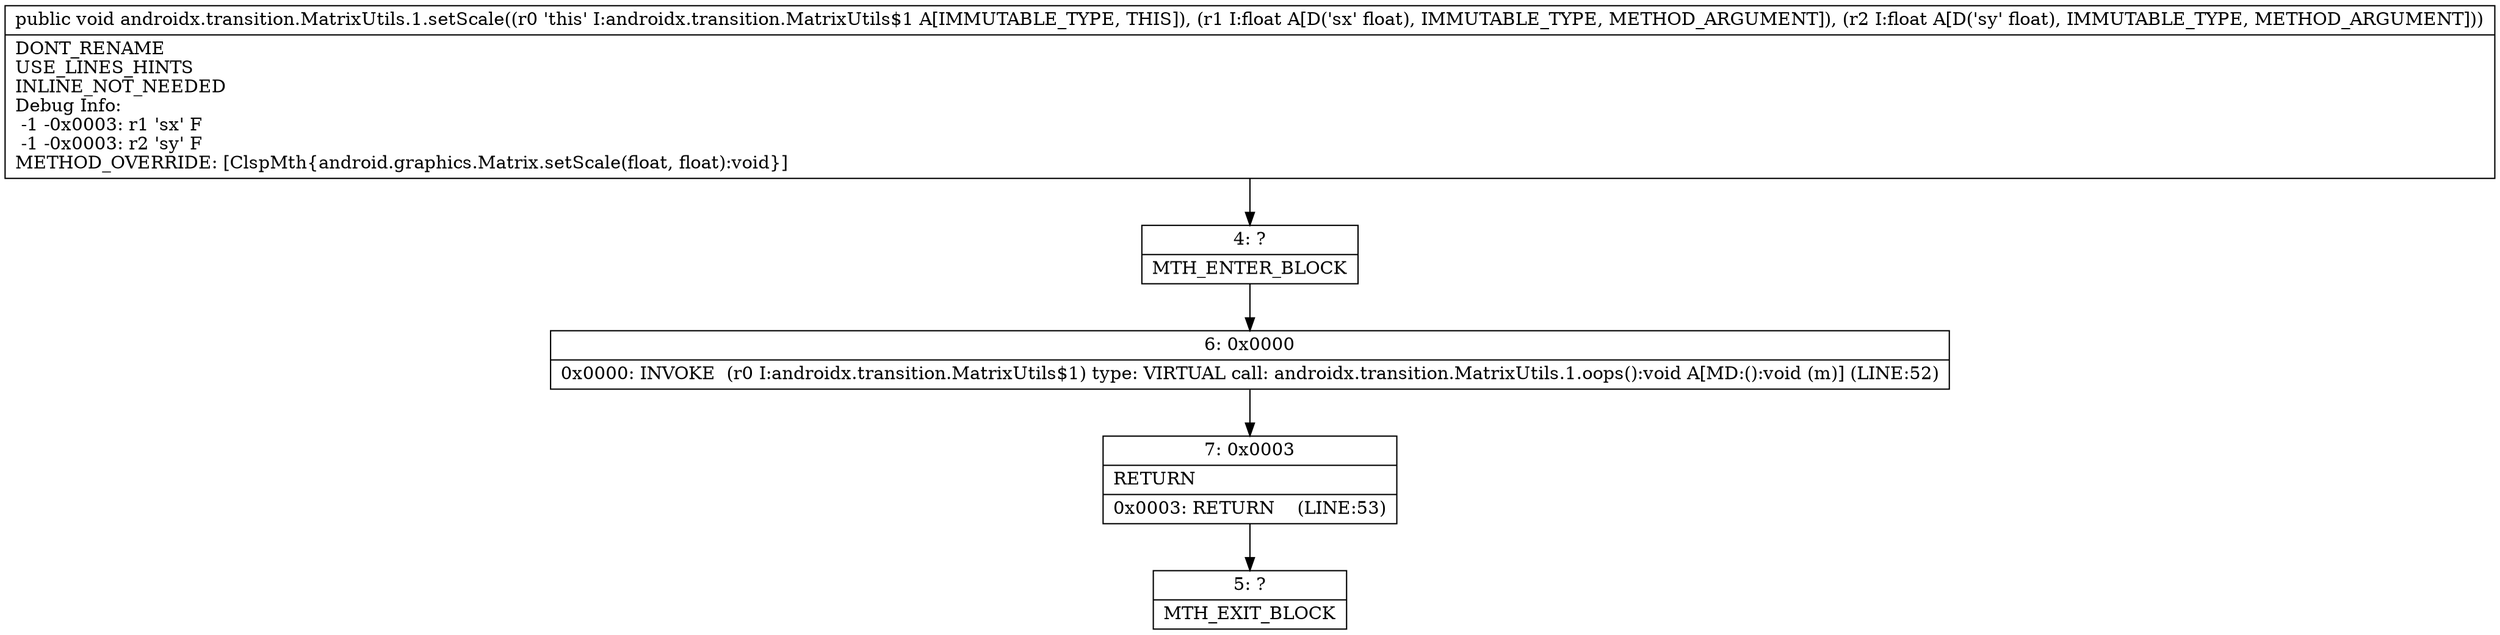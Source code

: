 digraph "CFG forandroidx.transition.MatrixUtils.1.setScale(FF)V" {
Node_4 [shape=record,label="{4\:\ ?|MTH_ENTER_BLOCK\l}"];
Node_6 [shape=record,label="{6\:\ 0x0000|0x0000: INVOKE  (r0 I:androidx.transition.MatrixUtils$1) type: VIRTUAL call: androidx.transition.MatrixUtils.1.oops():void A[MD:():void (m)] (LINE:52)\l}"];
Node_7 [shape=record,label="{7\:\ 0x0003|RETURN\l|0x0003: RETURN    (LINE:53)\l}"];
Node_5 [shape=record,label="{5\:\ ?|MTH_EXIT_BLOCK\l}"];
MethodNode[shape=record,label="{public void androidx.transition.MatrixUtils.1.setScale((r0 'this' I:androidx.transition.MatrixUtils$1 A[IMMUTABLE_TYPE, THIS]), (r1 I:float A[D('sx' float), IMMUTABLE_TYPE, METHOD_ARGUMENT]), (r2 I:float A[D('sy' float), IMMUTABLE_TYPE, METHOD_ARGUMENT]))  | DONT_RENAME\lUSE_LINES_HINTS\lINLINE_NOT_NEEDED\lDebug Info:\l  \-1 \-0x0003: r1 'sx' F\l  \-1 \-0x0003: r2 'sy' F\lMETHOD_OVERRIDE: [ClspMth\{android.graphics.Matrix.setScale(float, float):void\}]\l}"];
MethodNode -> Node_4;Node_4 -> Node_6;
Node_6 -> Node_7;
Node_7 -> Node_5;
}

